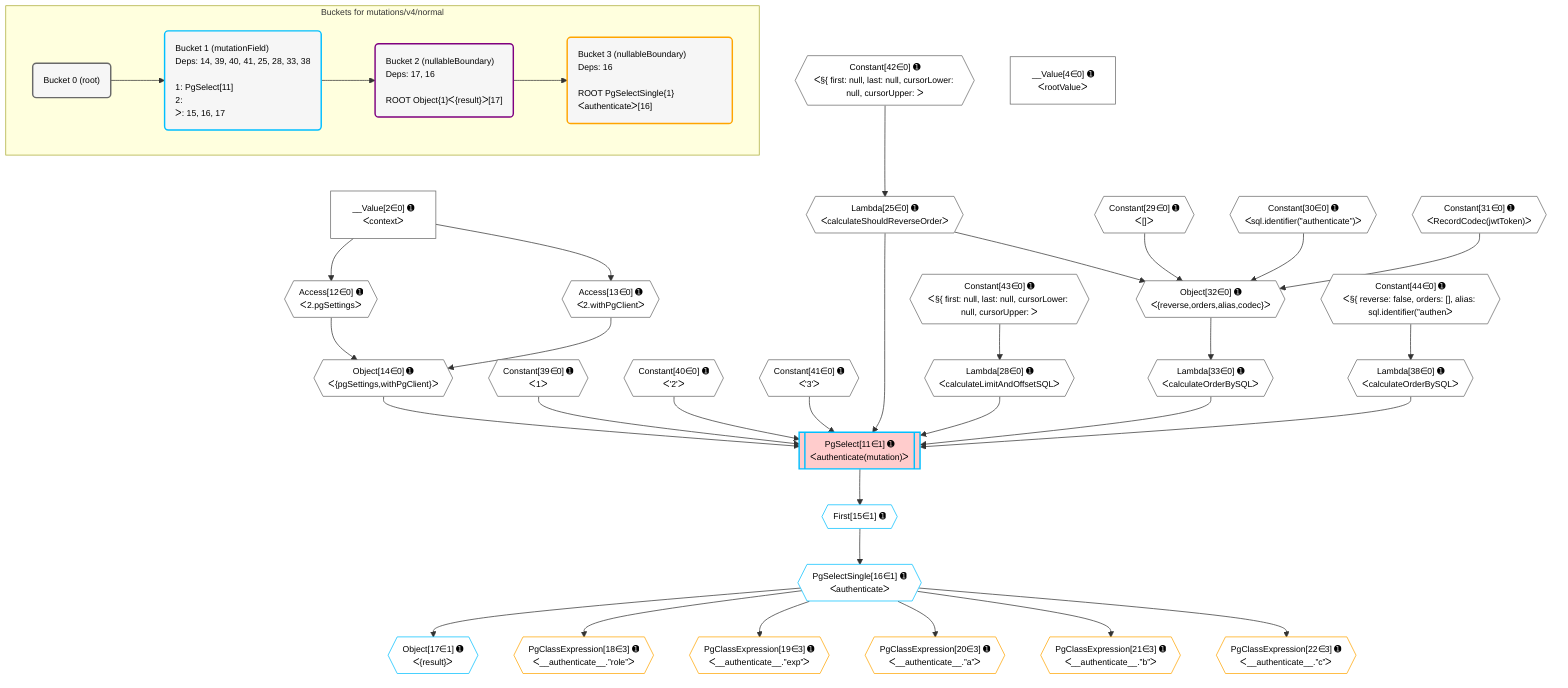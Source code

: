 %%{init: {'themeVariables': { 'fontSize': '12px'}}}%%
graph TD
    classDef path fill:#eee,stroke:#000,color:#000
    classDef plan fill:#fff,stroke-width:1px,color:#000
    classDef itemplan fill:#fff,stroke-width:2px,color:#000
    classDef unbatchedplan fill:#dff,stroke-width:1px,color:#000
    classDef sideeffectplan fill:#fcc,stroke-width:2px,color:#000
    classDef bucket fill:#f6f6f6,color:#000,stroke-width:2px,text-align:left


    %% plan dependencies
    Object32{{"Object[32∈0] ➊<br />ᐸ{reverse,orders,alias,codec}ᐳ"}}:::plan
    Lambda25{{"Lambda[25∈0] ➊<br />ᐸcalculateShouldReverseOrderᐳ"}}:::plan
    Constant29{{"Constant[29∈0] ➊<br />ᐸ[]ᐳ"}}:::plan
    Constant30{{"Constant[30∈0] ➊<br />ᐸsql.identifier(”authenticate”)ᐳ"}}:::plan
    Constant31{{"Constant[31∈0] ➊<br />ᐸRecordCodec(jwtToken)ᐳ"}}:::plan
    Lambda25 & Constant29 & Constant30 & Constant31 --> Object32
    Object14{{"Object[14∈0] ➊<br />ᐸ{pgSettings,withPgClient}ᐳ"}}:::plan
    Access12{{"Access[12∈0] ➊<br />ᐸ2.pgSettingsᐳ"}}:::plan
    Access13{{"Access[13∈0] ➊<br />ᐸ2.withPgClientᐳ"}}:::plan
    Access12 & Access13 --> Object14
    __Value2["__Value[2∈0] ➊<br />ᐸcontextᐳ"]:::plan
    __Value2 --> Access12
    __Value2 --> Access13
    Constant42{{"Constant[42∈0] ➊<br />ᐸ§{ first: null, last: null, cursorLower: null, cursorUpper: ᐳ"}}:::plan
    Constant42 --> Lambda25
    Lambda28{{"Lambda[28∈0] ➊<br />ᐸcalculateLimitAndOffsetSQLᐳ"}}:::plan
    Constant43{{"Constant[43∈0] ➊<br />ᐸ§{ first: null, last: null, cursorLower: null, cursorUpper: ᐳ"}}:::plan
    Constant43 --> Lambda28
    Lambda33{{"Lambda[33∈0] ➊<br />ᐸcalculateOrderBySQLᐳ"}}:::plan
    Object32 --> Lambda33
    Lambda38{{"Lambda[38∈0] ➊<br />ᐸcalculateOrderBySQLᐳ"}}:::plan
    Constant44{{"Constant[44∈0] ➊<br />ᐸ§{ reverse: false, orders: [], alias: sql.identifier(”authenᐳ"}}:::plan
    Constant44 --> Lambda38
    __Value4["__Value[4∈0] ➊<br />ᐸrootValueᐳ"]:::plan
    Constant39{{"Constant[39∈0] ➊<br />ᐸ1ᐳ"}}:::plan
    Constant40{{"Constant[40∈0] ➊<br />ᐸ'2'ᐳ"}}:::plan
    Constant41{{"Constant[41∈0] ➊<br />ᐸ'3'ᐳ"}}:::plan
    PgSelect11[["PgSelect[11∈1] ➊<br />ᐸauthenticate(mutation)ᐳ"]]:::sideeffectplan
    Object14 & Constant39 & Constant40 & Constant41 & Lambda25 & Lambda28 & Lambda33 & Lambda38 --> PgSelect11
    First15{{"First[15∈1] ➊"}}:::plan
    PgSelect11 --> First15
    PgSelectSingle16{{"PgSelectSingle[16∈1] ➊<br />ᐸauthenticateᐳ"}}:::plan
    First15 --> PgSelectSingle16
    Object17{{"Object[17∈1] ➊<br />ᐸ{result}ᐳ"}}:::plan
    PgSelectSingle16 --> Object17
    PgClassExpression18{{"PgClassExpression[18∈3] ➊<br />ᐸ__authenticate__.”role”ᐳ"}}:::plan
    PgSelectSingle16 --> PgClassExpression18
    PgClassExpression19{{"PgClassExpression[19∈3] ➊<br />ᐸ__authenticate__.”exp”ᐳ"}}:::plan
    PgSelectSingle16 --> PgClassExpression19
    PgClassExpression20{{"PgClassExpression[20∈3] ➊<br />ᐸ__authenticate__.”a”ᐳ"}}:::plan
    PgSelectSingle16 --> PgClassExpression20
    PgClassExpression21{{"PgClassExpression[21∈3] ➊<br />ᐸ__authenticate__.”b”ᐳ"}}:::plan
    PgSelectSingle16 --> PgClassExpression21
    PgClassExpression22{{"PgClassExpression[22∈3] ➊<br />ᐸ__authenticate__.”c”ᐳ"}}:::plan
    PgSelectSingle16 --> PgClassExpression22

    %% define steps

    subgraph "Buckets for mutations/v4/normal"
    Bucket0("Bucket 0 (root)"):::bucket
    classDef bucket0 stroke:#696969
    class Bucket0,__Value2,__Value4,Access12,Access13,Object14,Lambda25,Lambda28,Constant29,Constant30,Constant31,Object32,Lambda33,Lambda38,Constant39,Constant40,Constant41,Constant42,Constant43,Constant44 bucket0
    Bucket1("Bucket 1 (mutationField)<br />Deps: 14, 39, 40, 41, 25, 28, 33, 38<br /><br />1: PgSelect[11]<br />2: <br />ᐳ: 15, 16, 17"):::bucket
    classDef bucket1 stroke:#00bfff
    class Bucket1,PgSelect11,First15,PgSelectSingle16,Object17 bucket1
    Bucket2("Bucket 2 (nullableBoundary)<br />Deps: 17, 16<br /><br />ROOT Object{1}ᐸ{result}ᐳ[17]"):::bucket
    classDef bucket2 stroke:#7f007f
    class Bucket2 bucket2
    Bucket3("Bucket 3 (nullableBoundary)<br />Deps: 16<br /><br />ROOT PgSelectSingle{1}ᐸauthenticateᐳ[16]"):::bucket
    classDef bucket3 stroke:#ffa500
    class Bucket3,PgClassExpression18,PgClassExpression19,PgClassExpression20,PgClassExpression21,PgClassExpression22 bucket3
    Bucket0 --> Bucket1
    Bucket1 --> Bucket2
    Bucket2 --> Bucket3
    end